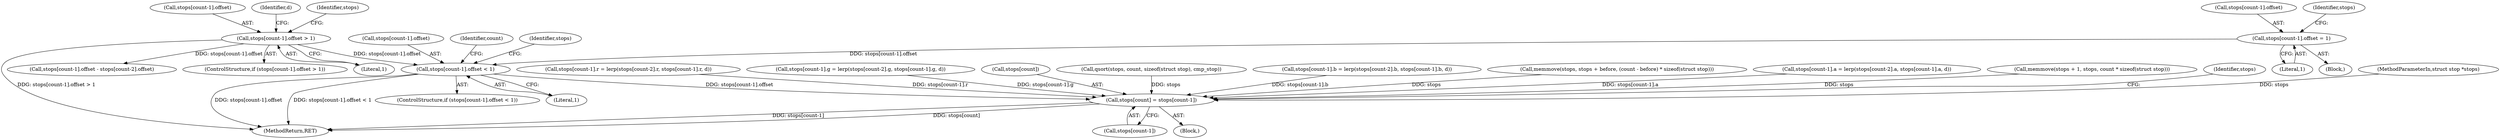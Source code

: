 digraph "0_ghostscript_60dabde18d7fe12b19da8b509bdfee9cc886aafc_2@array" {
"1000720" [label="(Call,stops[count-1].offset < 1)"];
"1000542" [label="(Call,stops[count-1].offset > 1)"];
"1000580" [label="(Call,stops[count-1].offset = 1)"];
"1000730" [label="(Call,stops[count] = stops[count-1])"];
"1000734" [label="(Call,stops[count-1])"];
"1000637" [label="(Call,stops[count-1].b = lerp(stops[count-2].b, stops[count-1].b, d))"];
"1000721" [label="(Call,stops[count-1].offset)"];
"1000750" [label="(MethodReturn,RET)"];
"1000749" [label="(Identifier,count)"];
"1000730" [label="(Call,stops[count] = stops[count-1])"];
"1000381" [label="(Call,memmove(stops, stops + before, (count - before) * sizeof(struct stop)))"];
"1000661" [label="(Call,stops[count-1].a = lerp(stops[count-2].a, stops[count-1].a, d))"];
"1000565" [label="(Call,stops[count-1].offset - stops[count-2].offset)"];
"1000694" [label="(Call,memmove(stops + 1, stops, count * sizeof(struct stop)))"];
"1000729" [label="(Block,)"];
"1000719" [label="(ControlStructure,if (stops[count-1].offset < 1))"];
"1000742" [label="(Identifier,stops)"];
"1000113" [label="(MethodParameterIn,struct stop *stops)"];
"1000589" [label="(Call,stops[count-1].r = lerp(stops[count-2].r, stops[count-1].r, d))"];
"1000542" [label="(Call,stops[count-1].offset > 1)"];
"1000554" [label="(Identifier,d)"];
"1000732" [label="(Identifier,stops)"];
"1000541" [label="(ControlStructure,if (stops[count-1].offset > 1))"];
"1000588" [label="(Literal,1)"];
"1000592" [label="(Identifier,stops)"];
"1000613" [label="(Call,stops[count-1].g = lerp(stops[count-2].g, stops[count-1].g, d))"];
"1000580" [label="(Call,stops[count-1].offset = 1)"];
"1000551" [label="(Block,)"];
"1000550" [label="(Literal,1)"];
"1000689" [label="(Identifier,stops)"];
"1000543" [label="(Call,stops[count-1].offset)"];
"1000731" [label="(Call,stops[count])"];
"1000328" [label="(Call,qsort(stops, count, sizeof(struct stop), cmp_stop))"];
"1000581" [label="(Call,stops[count-1].offset)"];
"1000728" [label="(Literal,1)"];
"1000720" [label="(Call,stops[count-1].offset < 1)"];
"1000720" -> "1000719"  [label="AST: "];
"1000720" -> "1000728"  [label="CFG: "];
"1000721" -> "1000720"  [label="AST: "];
"1000728" -> "1000720"  [label="AST: "];
"1000732" -> "1000720"  [label="CFG: "];
"1000749" -> "1000720"  [label="CFG: "];
"1000720" -> "1000750"  [label="DDG: stops[count-1].offset"];
"1000720" -> "1000750"  [label="DDG: stops[count-1].offset < 1"];
"1000542" -> "1000720"  [label="DDG: stops[count-1].offset"];
"1000580" -> "1000720"  [label="DDG: stops[count-1].offset"];
"1000720" -> "1000730"  [label="DDG: stops[count-1].offset"];
"1000542" -> "1000541"  [label="AST: "];
"1000542" -> "1000550"  [label="CFG: "];
"1000543" -> "1000542"  [label="AST: "];
"1000550" -> "1000542"  [label="AST: "];
"1000554" -> "1000542"  [label="CFG: "];
"1000689" -> "1000542"  [label="CFG: "];
"1000542" -> "1000750"  [label="DDG: stops[count-1].offset > 1"];
"1000542" -> "1000565"  [label="DDG: stops[count-1].offset"];
"1000580" -> "1000551"  [label="AST: "];
"1000580" -> "1000588"  [label="CFG: "];
"1000581" -> "1000580"  [label="AST: "];
"1000588" -> "1000580"  [label="AST: "];
"1000592" -> "1000580"  [label="CFG: "];
"1000730" -> "1000729"  [label="AST: "];
"1000730" -> "1000734"  [label="CFG: "];
"1000731" -> "1000730"  [label="AST: "];
"1000734" -> "1000730"  [label="AST: "];
"1000742" -> "1000730"  [label="CFG: "];
"1000730" -> "1000750"  [label="DDG: stops[count-1]"];
"1000730" -> "1000750"  [label="DDG: stops[count]"];
"1000613" -> "1000730"  [label="DDG: stops[count-1].g"];
"1000637" -> "1000730"  [label="DDG: stops[count-1].b"];
"1000589" -> "1000730"  [label="DDG: stops[count-1].r"];
"1000661" -> "1000730"  [label="DDG: stops[count-1].a"];
"1000328" -> "1000730"  [label="DDG: stops"];
"1000694" -> "1000730"  [label="DDG: stops"];
"1000381" -> "1000730"  [label="DDG: stops"];
"1000113" -> "1000730"  [label="DDG: stops"];
}
